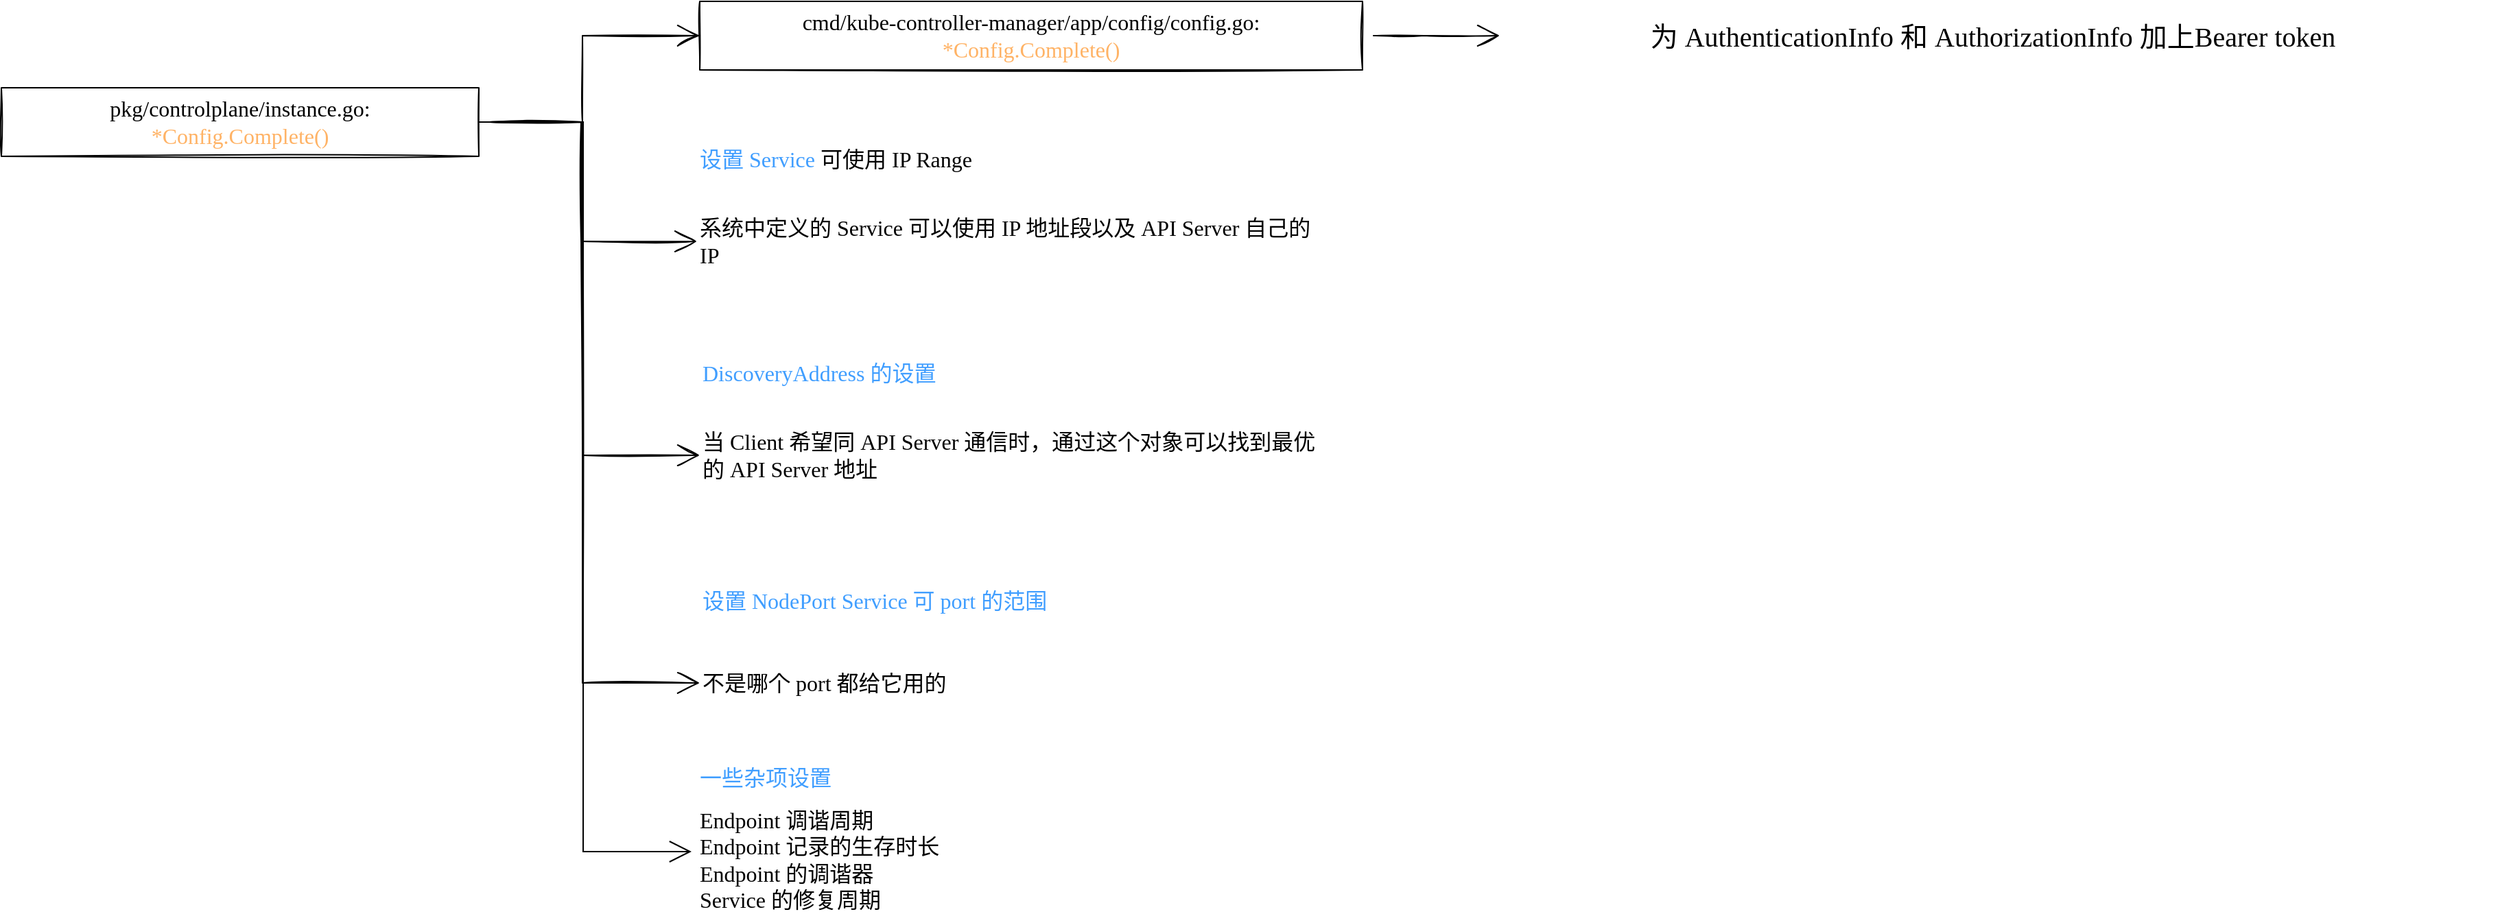<mxfile>
    <diagram id="3s3ms7zDK6NBSDH7SErP" name="Page-1">
        <mxGraphModel dx="2491" dy="1651" grid="0" gridSize="10" guides="1" tooltips="1" connect="1" arrows="1" fold="1" page="0" pageScale="1" pageWidth="827" pageHeight="1169" math="0" shadow="0">
            <root>
                <mxCell id="0"/>
                <mxCell id="1" parent="0"/>
                <mxCell id="23" style="edgeStyle=orthogonalEdgeStyle;rounded=0;sketch=1;hachureGap=4;orthogonalLoop=1;jettySize=auto;html=1;entryX=0;entryY=0.5;entryDx=0;entryDy=0;fontFamily=Lucida Console;fontSize=16;fontColor=#000000;endArrow=open;startSize=14;endSize=14;sourcePerimeterSpacing=8;targetPerimeterSpacing=8;" parent="1" source="10" target="11" edge="1">
                    <mxGeometry relative="1" as="geometry"/>
                </mxCell>
                <mxCell id="24" style="edgeStyle=orthogonalEdgeStyle;rounded=0;sketch=1;hachureGap=4;orthogonalLoop=1;jettySize=auto;html=1;entryX=0;entryY=0.5;entryDx=0;entryDy=0;fontFamily=Lucida Console;fontSize=16;fontColor=#000000;endArrow=open;startSize=14;endSize=14;sourcePerimeterSpacing=8;targetPerimeterSpacing=8;" parent="1" source="10" target="14" edge="1">
                    <mxGeometry relative="1" as="geometry"/>
                </mxCell>
                <mxCell id="25" style="edgeStyle=orthogonalEdgeStyle;rounded=0;sketch=1;hachureGap=4;orthogonalLoop=1;jettySize=auto;html=1;entryX=0;entryY=0.5;entryDx=0;entryDy=0;fontFamily=Lucida Console;fontSize=16;fontColor=#000000;endArrow=open;startSize=14;endSize=14;sourcePerimeterSpacing=8;targetPerimeterSpacing=8;" parent="1" source="10" target="19" edge="1">
                    <mxGeometry relative="1" as="geometry"/>
                </mxCell>
                <mxCell id="26" style="edgeStyle=orthogonalEdgeStyle;rounded=0;sketch=1;hachureGap=4;orthogonalLoop=1;jettySize=auto;html=1;entryX=0;entryY=0.5;entryDx=0;entryDy=0;fontFamily=Lucida Console;fontSize=16;fontColor=#000000;endArrow=open;startSize=14;endSize=14;sourcePerimeterSpacing=8;targetPerimeterSpacing=8;" parent="1" source="10" target="22" edge="1">
                    <mxGeometry relative="1" as="geometry"/>
                </mxCell>
                <mxCell id="10" value="pkg/controlplane/instance.go:&lt;br style=&quot;font-size: 16px&quot;&gt;&lt;font color=&quot;#ffb366&quot;&gt;*Config.Complete()&lt;/font&gt;" style="rounded=0;whiteSpace=wrap;html=1;sketch=1;hachureGap=4;fontFamily=Lucida Console;fontSize=16;" parent="1" vertex="1">
                    <mxGeometry x="-172" y="-290" width="348" height="50" as="geometry"/>
                </mxCell>
                <mxCell id="76" style="edgeStyle=orthogonalEdgeStyle;rounded=0;sketch=1;hachureGap=4;orthogonalLoop=1;jettySize=auto;html=1;fontFamily=Lucida Console;fontSize=16;fontColor=#000000;endArrow=open;startSize=14;endSize=14;sourcePerimeterSpacing=8;targetPerimeterSpacing=8;" parent="1" source="11" edge="1">
                    <mxGeometry relative="1" as="geometry">
                        <mxPoint x="920" y="-328" as="targetPoint"/>
                    </mxGeometry>
                </mxCell>
                <mxCell id="11" value="cmd/kube-controller-manager/app/config/config.go:&lt;br style=&quot;font-size: 16px&quot;&gt;&lt;font color=&quot;#ffb366&quot;&gt;*Config.Complete()&lt;/font&gt;" style="rounded=0;whiteSpace=wrap;html=1;sketch=1;hachureGap=4;fontFamily=Lucida Console;fontSize=16;" parent="1" vertex="1">
                    <mxGeometry x="337" y="-353" width="483" height="50" as="geometry"/>
                </mxCell>
                <mxCell id="15" value="" style="group" parent="1" vertex="1" connectable="0">
                    <mxGeometry x="335" y="-250" width="451" height="107" as="geometry"/>
                </mxCell>
                <mxCell id="13" value="设置 Service &lt;font color=&quot;#000000&quot;&gt;可使用 IP Range&lt;/font&gt;" style="text;strokeColor=none;fillColor=none;html=1;align=left;verticalAlign=middle;whiteSpace=wrap;rounded=0;sketch=1;hachureGap=4;fontFamily=Lucida Console;fontSize=16;fontColor=#409EFF;" parent="15" vertex="1">
                    <mxGeometry width="299" height="24" as="geometry"/>
                </mxCell>
                <mxCell id="14" value="系统中定义的 Service 可以使用 IP 地址段以及 API Server 自己的 IP" style="text;strokeColor=none;fillColor=none;html=1;align=left;verticalAlign=middle;whiteSpace=wrap;rounded=0;sketch=1;hachureGap=4;fontFamily=Lucida Console;fontSize=16;fontColor=#000000;" parent="15" vertex="1">
                    <mxGeometry y="37" width="451" height="70" as="geometry"/>
                </mxCell>
                <mxCell id="17" value="" style="group" parent="1" vertex="1" connectable="0">
                    <mxGeometry x="337" y="-94" width="451" height="107" as="geometry"/>
                </mxCell>
                <mxCell id="18" value="DiscoveryAddress 的设置" style="text;strokeColor=none;fillColor=none;html=1;align=left;verticalAlign=middle;whiteSpace=wrap;rounded=0;sketch=1;hachureGap=4;fontFamily=Lucida Console;fontSize=16;fontColor=#409EFF;" parent="17" vertex="1">
                    <mxGeometry width="299" height="24" as="geometry"/>
                </mxCell>
                <mxCell id="19" value="当 Client 希望同 API Server 通信时，通过这个对象可以找到最优的 API Server 地址" style="text;strokeColor=none;fillColor=none;html=1;align=left;verticalAlign=middle;whiteSpace=wrap;rounded=0;sketch=1;hachureGap=4;fontFamily=Lucida Console;fontSize=16;fontColor=#000000;" parent="17" vertex="1">
                    <mxGeometry y="37" width="451" height="70" as="geometry"/>
                </mxCell>
                <mxCell id="20" value="" style="group" parent="1" vertex="1" connectable="0">
                    <mxGeometry x="337" y="72" width="451" height="107" as="geometry"/>
                </mxCell>
                <mxCell id="21" value="设置 NodePort Service 可 port 的范围" style="text;strokeColor=none;fillColor=none;html=1;align=left;verticalAlign=middle;whiteSpace=wrap;rounded=0;sketch=1;hachureGap=4;fontFamily=Lucida Console;fontSize=16;fontColor=#409EFF;" parent="20" vertex="1">
                    <mxGeometry width="356" height="24" as="geometry"/>
                </mxCell>
                <mxCell id="22" value="不是哪个 port 都给它用的" style="text;strokeColor=none;fillColor=none;html=1;align=left;verticalAlign=middle;whiteSpace=wrap;rounded=0;sketch=1;hachureGap=4;fontFamily=Lucida Console;fontSize=16;fontColor=#000000;" parent="20" vertex="1">
                    <mxGeometry y="37" width="451" height="70" as="geometry"/>
                </mxCell>
                <mxCell id="77" value="" style="group" vertex="1" connectable="0" parent="1">
                    <mxGeometry x="335" y="201" width="451" height="107" as="geometry"/>
                </mxCell>
                <mxCell id="78" value="一些杂项设置" style="text;strokeColor=none;fillColor=none;html=1;align=left;verticalAlign=middle;whiteSpace=wrap;rounded=0;sketch=1;hachureGap=4;fontFamily=Lucida Console;fontSize=16;fontColor=#409EFF;" vertex="1" parent="77">
                    <mxGeometry width="356" height="24" as="geometry"/>
                </mxCell>
                <mxCell id="79" value="Endpoint 调谐周期&lt;br&gt;Endpoint 记录的生存时长&lt;br&gt;Endpoint 的调谐器&lt;br&gt;Service 的修复周期" style="text;strokeColor=none;fillColor=none;html=1;align=left;verticalAlign=middle;whiteSpace=wrap;rounded=0;sketch=1;hachureGap=4;fontFamily=Lucida Console;fontSize=16;fontColor=#000000;" vertex="1" parent="77">
                    <mxGeometry y="37" width="451" height="70" as="geometry"/>
                </mxCell>
                <mxCell id="84" value="" style="edgeStyle=orthogonalEdgeStyle;orthogonalLoop=1;jettySize=auto;html=1;rounded=0;sketch=0;hachureGap=4;fontFamily=Architects Daughter;fontSource=https%3A%2F%2Ffonts.googleapis.com%2Fcss%3Ffamily%3DArchitects%2BDaughter;fontSize=16;fontColor=#000000;endArrow=open;startSize=14;endSize=14;sourcePerimeterSpacing=8;targetPerimeterSpacing=8;exitX=1;exitY=0.5;exitDx=0;exitDy=0;" edge="1" parent="1" source="10">
                    <mxGeometry width="120" relative="1" as="geometry">
                        <mxPoint x="52" y="36" as="sourcePoint"/>
                        <mxPoint x="331" y="267" as="targetPoint"/>
                        <Array as="points">
                            <mxPoint x="252" y="-265"/>
                            <mxPoint x="252" y="267"/>
                        </Array>
                    </mxGeometry>
                </mxCell>
                <mxCell id="85" value="为 AuthenticationInfo 和 AuthorizationInfo 加上Bearer token&amp;nbsp;" style="text;strokeColor=none;fillColor=none;html=1;align=center;verticalAlign=middle;whiteSpace=wrap;rounded=0;sketch=1;hachureGap=4;fontFamily=Lucida Console;fontSize=20;fontColor=#000000;" vertex="1" parent="1">
                    <mxGeometry x="916" y="-343" width="732" height="30" as="geometry"/>
                </mxCell>
            </root>
        </mxGraphModel>
    </diagram>
</mxfile>